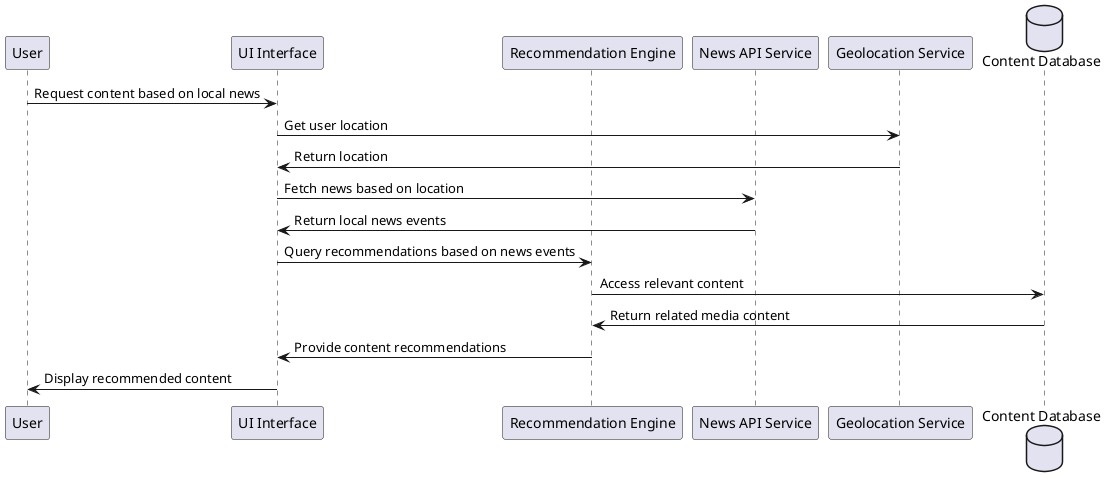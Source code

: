 @startuml

participant User
participant "UI Interface" as UI
participant "Recommendation Engine" as RE
participant "News API Service" as NewsAPI
participant "Geolocation Service" as Geo
database "Content Database" as DB

User -> UI : Request content based on local news
UI -> Geo : Get user location
Geo -> UI : Return location
UI -> NewsAPI : Fetch news based on location
NewsAPI -> UI : Return local news events
UI -> RE : Query recommendations based on news events
RE -> DB : Access relevant content
DB -> RE : Return related media content
RE -> UI : Provide content recommendations
UI -> User : Display recommended content

@enduml
